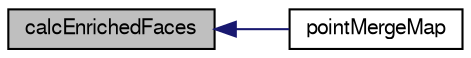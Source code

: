 digraph "calcEnrichedFaces"
{
  bgcolor="transparent";
  edge [fontname="FreeSans",fontsize="10",labelfontname="FreeSans",labelfontsize="10"];
  node [fontname="FreeSans",fontsize="10",shape=record];
  rankdir="LR";
  Node145 [label="calcEnrichedFaces",height=0.2,width=0.4,color="black", fillcolor="grey75", style="filled", fontcolor="black"];
  Node145 -> Node146 [dir="back",color="midnightblue",fontsize="10",style="solid",fontname="FreeSans"];
  Node146 [label="pointMergeMap",height=0.2,width=0.4,color="black",URL="$a21746.html#a27acc8f8b842c74cf240fc64a691f49c",tooltip="Return map of point merges. "];
}
